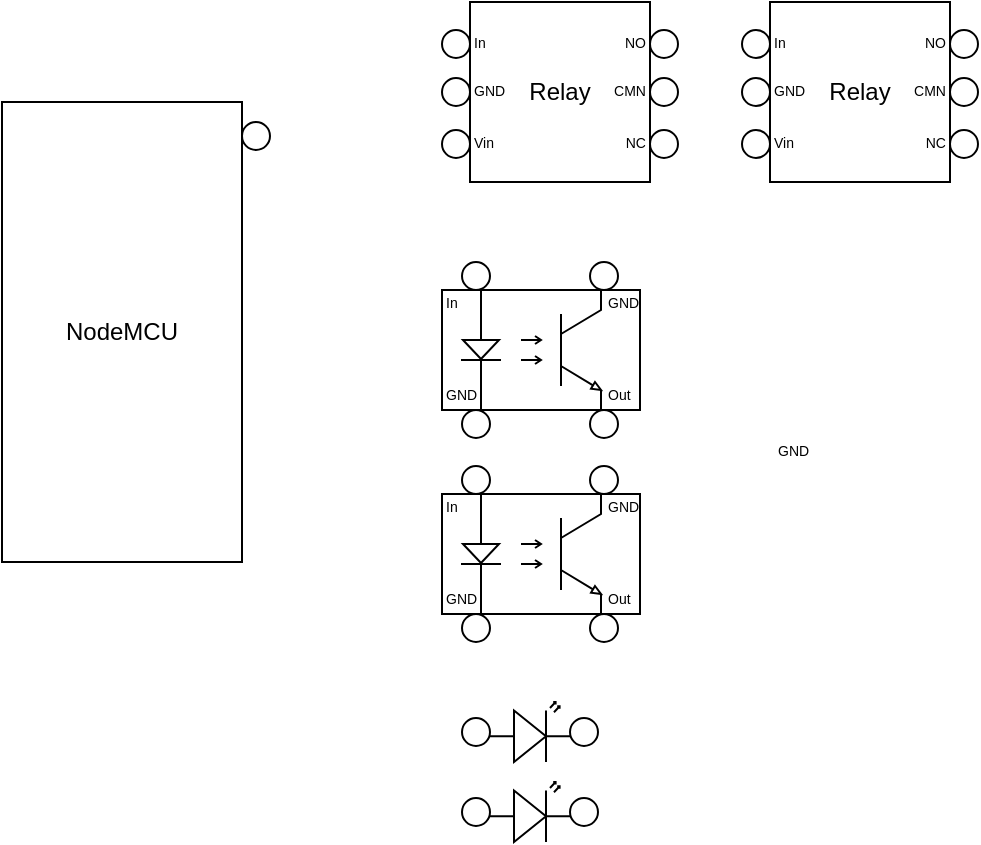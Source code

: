 <mxfile version="26.0.4">
  <diagram name="Page-1" id="aCGHB048T7Aj2k8CclJW">
    <mxGraphModel dx="627" dy="400" grid="1" gridSize="10" guides="1" tooltips="1" connect="1" arrows="1" fold="1" page="1" pageScale="1" pageWidth="850" pageHeight="1100" math="0" shadow="0">
      <root>
        <mxCell id="0" />
        <mxCell id="1" parent="0" />
        <mxCell id="4yCKcXhr2t9R_Hi9Uf0B-3" value="NodeMCU" style="rounded=0;whiteSpace=wrap;html=1;" vertex="1" parent="1">
          <mxGeometry x="50" y="100" width="120" height="230" as="geometry" />
        </mxCell>
        <mxCell id="4yCKcXhr2t9R_Hi9Uf0B-31" value="" style="group" vertex="1" connectable="0" parent="1">
          <mxGeometry x="270" y="50" width="118" height="90" as="geometry" />
        </mxCell>
        <mxCell id="4yCKcXhr2t9R_Hi9Uf0B-18" value="Relay" style="rounded=0;whiteSpace=wrap;html=1;" vertex="1" parent="4yCKcXhr2t9R_Hi9Uf0B-31">
          <mxGeometry x="14" width="90" height="90" as="geometry" />
        </mxCell>
        <mxCell id="4yCKcXhr2t9R_Hi9Uf0B-19" value="" style="ellipse;whiteSpace=wrap;html=1;aspect=fixed;" vertex="1" parent="4yCKcXhr2t9R_Hi9Uf0B-31">
          <mxGeometry y="14" width="14" height="14" as="geometry" />
        </mxCell>
        <mxCell id="4yCKcXhr2t9R_Hi9Uf0B-20" value="" style="ellipse;whiteSpace=wrap;html=1;aspect=fixed;" vertex="1" parent="4yCKcXhr2t9R_Hi9Uf0B-31">
          <mxGeometry y="38" width="14" height="14" as="geometry" />
        </mxCell>
        <mxCell id="4yCKcXhr2t9R_Hi9Uf0B-21" value="" style="ellipse;whiteSpace=wrap;html=1;aspect=fixed;" vertex="1" parent="4yCKcXhr2t9R_Hi9Uf0B-31">
          <mxGeometry y="64" width="14" height="14" as="geometry" />
        </mxCell>
        <mxCell id="4yCKcXhr2t9R_Hi9Uf0B-22" value="" style="ellipse;whiteSpace=wrap;html=1;aspect=fixed;" vertex="1" parent="4yCKcXhr2t9R_Hi9Uf0B-31">
          <mxGeometry x="104" y="38" width="14" height="14" as="geometry" />
        </mxCell>
        <mxCell id="4yCKcXhr2t9R_Hi9Uf0B-23" value="" style="ellipse;whiteSpace=wrap;html=1;aspect=fixed;" vertex="1" parent="4yCKcXhr2t9R_Hi9Uf0B-31">
          <mxGeometry x="104" y="64" width="14" height="14" as="geometry" />
        </mxCell>
        <mxCell id="4yCKcXhr2t9R_Hi9Uf0B-24" value="Vin" style="text;html=1;align=left;verticalAlign=middle;whiteSpace=wrap;rounded=0;fontSize=7;" vertex="1" parent="4yCKcXhr2t9R_Hi9Uf0B-31">
          <mxGeometry x="14" y="64" width="44" height="14" as="geometry" />
        </mxCell>
        <mxCell id="4yCKcXhr2t9R_Hi9Uf0B-25" value="GND" style="text;html=1;align=left;verticalAlign=middle;whiteSpace=wrap;rounded=0;fontSize=7;" vertex="1" parent="4yCKcXhr2t9R_Hi9Uf0B-31">
          <mxGeometry x="14" y="38" width="44" height="14" as="geometry" />
        </mxCell>
        <mxCell id="4yCKcXhr2t9R_Hi9Uf0B-26" value="In" style="text;html=1;align=left;verticalAlign=middle;whiteSpace=wrap;rounded=0;fontSize=7;" vertex="1" parent="4yCKcXhr2t9R_Hi9Uf0B-31">
          <mxGeometry x="14" y="14" width="44" height="14" as="geometry" />
        </mxCell>
        <mxCell id="4yCKcXhr2t9R_Hi9Uf0B-27" value="NC" style="text;html=1;align=right;verticalAlign=middle;whiteSpace=wrap;rounded=0;fontSize=7;" vertex="1" parent="4yCKcXhr2t9R_Hi9Uf0B-31">
          <mxGeometry x="60" y="64" width="44" height="14" as="geometry" />
        </mxCell>
        <mxCell id="4yCKcXhr2t9R_Hi9Uf0B-28" value="" style="ellipse;whiteSpace=wrap;html=1;aspect=fixed;" vertex="1" parent="4yCKcXhr2t9R_Hi9Uf0B-31">
          <mxGeometry x="104" y="14" width="14" height="14" as="geometry" />
        </mxCell>
        <mxCell id="4yCKcXhr2t9R_Hi9Uf0B-29" value="NO" style="text;html=1;align=right;verticalAlign=middle;whiteSpace=wrap;rounded=0;fontSize=7;" vertex="1" parent="4yCKcXhr2t9R_Hi9Uf0B-31">
          <mxGeometry x="60" y="14" width="44" height="14" as="geometry" />
        </mxCell>
        <mxCell id="4yCKcXhr2t9R_Hi9Uf0B-30" value="CMN" style="text;html=1;align=right;verticalAlign=middle;whiteSpace=wrap;rounded=0;fontSize=7;" vertex="1" parent="4yCKcXhr2t9R_Hi9Uf0B-31">
          <mxGeometry x="60" y="38" width="44" height="14" as="geometry" />
        </mxCell>
        <mxCell id="4yCKcXhr2t9R_Hi9Uf0B-32" value="" style="group" vertex="1" connectable="0" parent="1">
          <mxGeometry x="420" y="50" width="118" height="90" as="geometry" />
        </mxCell>
        <mxCell id="4yCKcXhr2t9R_Hi9Uf0B-33" value="Relay" style="rounded=0;whiteSpace=wrap;html=1;" vertex="1" parent="4yCKcXhr2t9R_Hi9Uf0B-32">
          <mxGeometry x="14" width="90" height="90" as="geometry" />
        </mxCell>
        <mxCell id="4yCKcXhr2t9R_Hi9Uf0B-34" value="" style="ellipse;whiteSpace=wrap;html=1;aspect=fixed;" vertex="1" parent="4yCKcXhr2t9R_Hi9Uf0B-32">
          <mxGeometry y="14" width="14" height="14" as="geometry" />
        </mxCell>
        <mxCell id="4yCKcXhr2t9R_Hi9Uf0B-35" value="" style="ellipse;whiteSpace=wrap;html=1;aspect=fixed;" vertex="1" parent="4yCKcXhr2t9R_Hi9Uf0B-32">
          <mxGeometry y="38" width="14" height="14" as="geometry" />
        </mxCell>
        <mxCell id="4yCKcXhr2t9R_Hi9Uf0B-36" value="" style="ellipse;whiteSpace=wrap;html=1;aspect=fixed;" vertex="1" parent="4yCKcXhr2t9R_Hi9Uf0B-32">
          <mxGeometry y="64" width="14" height="14" as="geometry" />
        </mxCell>
        <mxCell id="4yCKcXhr2t9R_Hi9Uf0B-37" value="" style="ellipse;whiteSpace=wrap;html=1;aspect=fixed;" vertex="1" parent="4yCKcXhr2t9R_Hi9Uf0B-32">
          <mxGeometry x="104" y="38" width="14" height="14" as="geometry" />
        </mxCell>
        <mxCell id="4yCKcXhr2t9R_Hi9Uf0B-38" value="" style="ellipse;whiteSpace=wrap;html=1;aspect=fixed;" vertex="1" parent="4yCKcXhr2t9R_Hi9Uf0B-32">
          <mxGeometry x="104" y="64" width="14" height="14" as="geometry" />
        </mxCell>
        <mxCell id="4yCKcXhr2t9R_Hi9Uf0B-39" value="Vin" style="text;html=1;align=left;verticalAlign=middle;whiteSpace=wrap;rounded=0;fontSize=7;" vertex="1" parent="4yCKcXhr2t9R_Hi9Uf0B-32">
          <mxGeometry x="14" y="64" width="44" height="14" as="geometry" />
        </mxCell>
        <mxCell id="4yCKcXhr2t9R_Hi9Uf0B-40" value="GND" style="text;html=1;align=left;verticalAlign=middle;whiteSpace=wrap;rounded=0;fontSize=7;" vertex="1" parent="4yCKcXhr2t9R_Hi9Uf0B-32">
          <mxGeometry x="14" y="38" width="44" height="14" as="geometry" />
        </mxCell>
        <mxCell id="4yCKcXhr2t9R_Hi9Uf0B-41" value="In" style="text;html=1;align=left;verticalAlign=middle;whiteSpace=wrap;rounded=0;fontSize=7;" vertex="1" parent="4yCKcXhr2t9R_Hi9Uf0B-32">
          <mxGeometry x="14" y="14" width="44" height="14" as="geometry" />
        </mxCell>
        <mxCell id="4yCKcXhr2t9R_Hi9Uf0B-42" value="NC" style="text;html=1;align=right;verticalAlign=middle;whiteSpace=wrap;rounded=0;fontSize=7;" vertex="1" parent="4yCKcXhr2t9R_Hi9Uf0B-32">
          <mxGeometry x="60" y="64" width="44" height="14" as="geometry" />
        </mxCell>
        <mxCell id="4yCKcXhr2t9R_Hi9Uf0B-43" value="" style="ellipse;whiteSpace=wrap;html=1;aspect=fixed;" vertex="1" parent="4yCKcXhr2t9R_Hi9Uf0B-32">
          <mxGeometry x="104" y="14" width="14" height="14" as="geometry" />
        </mxCell>
        <mxCell id="4yCKcXhr2t9R_Hi9Uf0B-44" value="NO" style="text;html=1;align=right;verticalAlign=middle;whiteSpace=wrap;rounded=0;fontSize=7;" vertex="1" parent="4yCKcXhr2t9R_Hi9Uf0B-32">
          <mxGeometry x="60" y="14" width="44" height="14" as="geometry" />
        </mxCell>
        <mxCell id="4yCKcXhr2t9R_Hi9Uf0B-45" value="CMN" style="text;html=1;align=right;verticalAlign=middle;whiteSpace=wrap;rounded=0;fontSize=7;" vertex="1" parent="4yCKcXhr2t9R_Hi9Uf0B-32">
          <mxGeometry x="60" y="38" width="44" height="14" as="geometry" />
        </mxCell>
        <mxCell id="4yCKcXhr2t9R_Hi9Uf0B-70" value="GND" style="text;html=1;align=left;verticalAlign=middle;whiteSpace=wrap;rounded=0;fontSize=7;" vertex="1" parent="1">
          <mxGeometry x="436" y="268" width="20" height="14" as="geometry" />
        </mxCell>
        <mxCell id="4yCKcXhr2t9R_Hi9Uf0B-71" value="" style="group" vertex="1" connectable="0" parent="1">
          <mxGeometry x="270" y="180" width="100" height="88" as="geometry" />
        </mxCell>
        <mxCell id="4yCKcXhr2t9R_Hi9Uf0B-1" value="" style="verticalLabelPosition=bottom;shadow=0;dashed=0;align=center;html=1;verticalAlign=top;shape=mxgraph.electrical.opto_electronics.opto-coupler;" vertex="1" parent="4yCKcXhr2t9R_Hi9Uf0B-71">
          <mxGeometry y="14" width="99" height="60" as="geometry" />
        </mxCell>
        <mxCell id="4yCKcXhr2t9R_Hi9Uf0B-60" value="In" style="text;html=1;align=left;verticalAlign=middle;whiteSpace=wrap;rounded=0;fontSize=7;" vertex="1" parent="4yCKcXhr2t9R_Hi9Uf0B-71">
          <mxGeometry y="14" width="10" height="14" as="geometry" />
        </mxCell>
        <mxCell id="4yCKcXhr2t9R_Hi9Uf0B-61" value="" style="ellipse;whiteSpace=wrap;html=1;aspect=fixed;" vertex="1" parent="4yCKcXhr2t9R_Hi9Uf0B-71">
          <mxGeometry x="10" width="14" height="14" as="geometry" />
        </mxCell>
        <mxCell id="4yCKcXhr2t9R_Hi9Uf0B-62" value="" style="ellipse;whiteSpace=wrap;html=1;aspect=fixed;" vertex="1" parent="4yCKcXhr2t9R_Hi9Uf0B-71">
          <mxGeometry x="74" width="14" height="14" as="geometry" />
        </mxCell>
        <mxCell id="4yCKcXhr2t9R_Hi9Uf0B-63" value="" style="ellipse;whiteSpace=wrap;html=1;aspect=fixed;" vertex="1" parent="4yCKcXhr2t9R_Hi9Uf0B-71">
          <mxGeometry x="74" y="74" width="14" height="14" as="geometry" />
        </mxCell>
        <mxCell id="4yCKcXhr2t9R_Hi9Uf0B-64" value="" style="ellipse;whiteSpace=wrap;html=1;aspect=fixed;" vertex="1" parent="4yCKcXhr2t9R_Hi9Uf0B-71">
          <mxGeometry x="10" y="74" width="14" height="14" as="geometry" />
        </mxCell>
        <mxCell id="4yCKcXhr2t9R_Hi9Uf0B-65" value="GND" style="text;html=1;align=left;verticalAlign=middle;whiteSpace=wrap;rounded=0;fontSize=7;" vertex="1" parent="4yCKcXhr2t9R_Hi9Uf0B-71">
          <mxGeometry y="60" width="20" height="14" as="geometry" />
        </mxCell>
        <mxCell id="4yCKcXhr2t9R_Hi9Uf0B-66" value="Out" style="text;html=1;align=left;verticalAlign=middle;whiteSpace=wrap;rounded=0;fontSize=7;" vertex="1" parent="4yCKcXhr2t9R_Hi9Uf0B-71">
          <mxGeometry x="81" y="60" width="19" height="14" as="geometry" />
        </mxCell>
        <mxCell id="4yCKcXhr2t9R_Hi9Uf0B-67" value="GND" style="text;html=1;align=left;verticalAlign=middle;whiteSpace=wrap;rounded=0;fontSize=7;" vertex="1" parent="4yCKcXhr2t9R_Hi9Uf0B-71">
          <mxGeometry x="81" y="14" width="19" height="14" as="geometry" />
        </mxCell>
        <mxCell id="4yCKcXhr2t9R_Hi9Uf0B-72" value="" style="group" vertex="1" connectable="0" parent="1">
          <mxGeometry x="270" y="282" width="100" height="88" as="geometry" />
        </mxCell>
        <mxCell id="4yCKcXhr2t9R_Hi9Uf0B-73" value="" style="verticalLabelPosition=bottom;shadow=0;dashed=0;align=center;html=1;verticalAlign=top;shape=mxgraph.electrical.opto_electronics.opto-coupler;" vertex="1" parent="4yCKcXhr2t9R_Hi9Uf0B-72">
          <mxGeometry y="14" width="99" height="60" as="geometry" />
        </mxCell>
        <mxCell id="4yCKcXhr2t9R_Hi9Uf0B-74" value="In" style="text;html=1;align=left;verticalAlign=middle;whiteSpace=wrap;rounded=0;fontSize=7;" vertex="1" parent="4yCKcXhr2t9R_Hi9Uf0B-72">
          <mxGeometry y="14" width="10" height="14" as="geometry" />
        </mxCell>
        <mxCell id="4yCKcXhr2t9R_Hi9Uf0B-75" value="" style="ellipse;whiteSpace=wrap;html=1;aspect=fixed;" vertex="1" parent="4yCKcXhr2t9R_Hi9Uf0B-72">
          <mxGeometry x="10" width="14" height="14" as="geometry" />
        </mxCell>
        <mxCell id="4yCKcXhr2t9R_Hi9Uf0B-76" value="" style="ellipse;whiteSpace=wrap;html=1;aspect=fixed;" vertex="1" parent="4yCKcXhr2t9R_Hi9Uf0B-72">
          <mxGeometry x="74" width="14" height="14" as="geometry" />
        </mxCell>
        <mxCell id="4yCKcXhr2t9R_Hi9Uf0B-77" value="" style="ellipse;whiteSpace=wrap;html=1;aspect=fixed;" vertex="1" parent="4yCKcXhr2t9R_Hi9Uf0B-72">
          <mxGeometry x="74" y="74" width="14" height="14" as="geometry" />
        </mxCell>
        <mxCell id="4yCKcXhr2t9R_Hi9Uf0B-78" value="" style="ellipse;whiteSpace=wrap;html=1;aspect=fixed;" vertex="1" parent="4yCKcXhr2t9R_Hi9Uf0B-72">
          <mxGeometry x="10" y="74" width="14" height="14" as="geometry" />
        </mxCell>
        <mxCell id="4yCKcXhr2t9R_Hi9Uf0B-79" value="GND" style="text;html=1;align=left;verticalAlign=middle;whiteSpace=wrap;rounded=0;fontSize=7;" vertex="1" parent="4yCKcXhr2t9R_Hi9Uf0B-72">
          <mxGeometry y="60" width="20" height="14" as="geometry" />
        </mxCell>
        <mxCell id="4yCKcXhr2t9R_Hi9Uf0B-80" value="Out" style="text;html=1;align=left;verticalAlign=middle;whiteSpace=wrap;rounded=0;fontSize=7;" vertex="1" parent="4yCKcXhr2t9R_Hi9Uf0B-72">
          <mxGeometry x="81" y="60" width="19" height="14" as="geometry" />
        </mxCell>
        <mxCell id="4yCKcXhr2t9R_Hi9Uf0B-81" value="GND" style="text;html=1;align=left;verticalAlign=middle;whiteSpace=wrap;rounded=0;fontSize=7;" vertex="1" parent="4yCKcXhr2t9R_Hi9Uf0B-72">
          <mxGeometry x="81" y="14" width="19" height="14" as="geometry" />
        </mxCell>
        <mxCell id="4yCKcXhr2t9R_Hi9Uf0B-86" value="" style="ellipse;whiteSpace=wrap;html=1;aspect=fixed;" vertex="1" parent="1">
          <mxGeometry x="170" y="110" width="14" height="14" as="geometry" />
        </mxCell>
        <mxCell id="4yCKcXhr2t9R_Hi9Uf0B-87" value="" style="group" vertex="1" connectable="0" parent="1">
          <mxGeometry x="280" y="400" width="68" height="30" as="geometry" />
        </mxCell>
        <mxCell id="4yCKcXhr2t9R_Hi9Uf0B-69" value="" style="ellipse;whiteSpace=wrap;html=1;aspect=fixed;" vertex="1" parent="4yCKcXhr2t9R_Hi9Uf0B-87">
          <mxGeometry y="8" width="14" height="14" as="geometry" />
        </mxCell>
        <mxCell id="4yCKcXhr2t9R_Hi9Uf0B-83" value="" style="verticalLabelPosition=bottom;shadow=0;dashed=0;align=center;html=1;verticalAlign=top;shape=mxgraph.electrical.opto_electronics.led_2;pointerEvents=1;" vertex="1" parent="4yCKcXhr2t9R_Hi9Uf0B-87">
          <mxGeometry x="14" width="40" height="30" as="geometry" />
        </mxCell>
        <mxCell id="4yCKcXhr2t9R_Hi9Uf0B-84" value="" style="ellipse;whiteSpace=wrap;html=1;aspect=fixed;" vertex="1" parent="4yCKcXhr2t9R_Hi9Uf0B-87">
          <mxGeometry x="54" y="8" width="14" height="14" as="geometry" />
        </mxCell>
        <mxCell id="4yCKcXhr2t9R_Hi9Uf0B-89" value="" style="group" vertex="1" connectable="0" parent="1">
          <mxGeometry x="280" y="440" width="68" height="30" as="geometry" />
        </mxCell>
        <mxCell id="4yCKcXhr2t9R_Hi9Uf0B-90" value="" style="ellipse;whiteSpace=wrap;html=1;aspect=fixed;" vertex="1" parent="4yCKcXhr2t9R_Hi9Uf0B-89">
          <mxGeometry y="8" width="14" height="14" as="geometry" />
        </mxCell>
        <mxCell id="4yCKcXhr2t9R_Hi9Uf0B-91" value="" style="verticalLabelPosition=bottom;shadow=0;dashed=0;align=center;html=1;verticalAlign=top;shape=mxgraph.electrical.opto_electronics.led_2;pointerEvents=1;" vertex="1" parent="4yCKcXhr2t9R_Hi9Uf0B-89">
          <mxGeometry x="14" width="40" height="30" as="geometry" />
        </mxCell>
        <mxCell id="4yCKcXhr2t9R_Hi9Uf0B-92" value="" style="ellipse;whiteSpace=wrap;html=1;aspect=fixed;" vertex="1" parent="4yCKcXhr2t9R_Hi9Uf0B-89">
          <mxGeometry x="54" y="8" width="14" height="14" as="geometry" />
        </mxCell>
      </root>
    </mxGraphModel>
  </diagram>
</mxfile>

